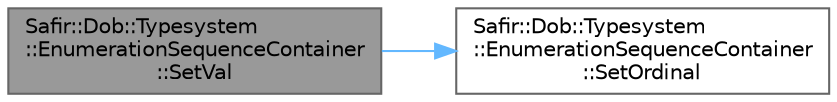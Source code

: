 digraph "Safir::Dob::Typesystem::EnumerationSequenceContainer::SetVal"
{
 // LATEX_PDF_SIZE
  bgcolor="transparent";
  edge [fontname=Helvetica,fontsize=10,labelfontname=Helvetica,labelfontsize=10];
  node [fontname=Helvetica,fontsize=10,shape=box,height=0.2,width=0.4];
  rankdir="LR";
  Node1 [label="Safir::Dob::Typesystem\l::EnumerationSequenceContainer\l::SetVal",height=0.2,width=0.4,color="gray40", fillcolor="grey60", style="filled", fontcolor="black",tooltip="Update a specific value."];
  Node1 -> Node2 [color="steelblue1",style="solid"];
  Node2 [label="Safir::Dob::Typesystem\l::EnumerationSequenceContainer\l::SetOrdinal",height=0.2,width=0.4,color="grey40", fillcolor="white", style="filled",URL="$a01543.html#ab8eb6529cc7d0f8a217a614d967d8983",tooltip="Update a specific value, using ordinal value."];
}
